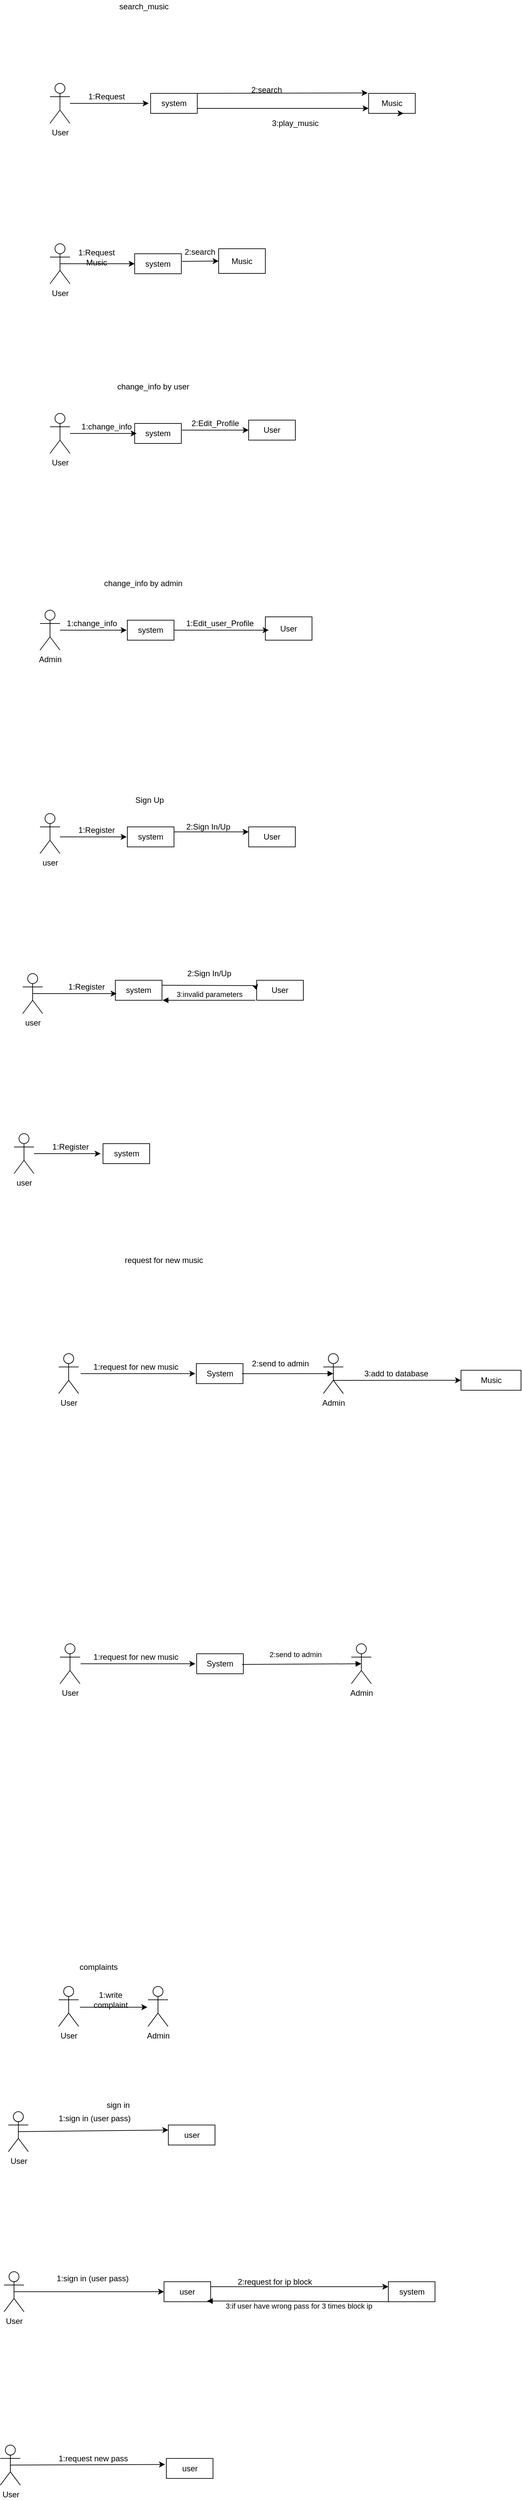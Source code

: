 <mxfile version="10.6.7" type="github"><diagram id="NjVJtUKlcxkvUffg5Wgs" name="Page-1"><mxGraphModel dx="932" dy="331" grid="1" gridSize="10" guides="1" tooltips="1" connect="1" arrows="1" fold="1" page="1" pageScale="1" pageWidth="850" pageHeight="1100" math="0" shadow="0"><root><mxCell id="0"/><mxCell id="1" parent="0"/><mxCell id="4d0QMSgDGecIVsEtPvoY-1" value="User&lt;br&gt;" style="shape=umlActor;verticalLabelPosition=bottom;labelBackgroundColor=#ffffff;verticalAlign=top;html=1;outlineConnect=0;" vertex="1" parent="1"><mxGeometry x="561.909" y="195" width="30" height="60" as="geometry"/></mxCell><mxCell id="4d0QMSgDGecIVsEtPvoY-2" value="system" style="rounded=0;whiteSpace=wrap;html=1;" vertex="1" parent="1"><mxGeometry x="712.909" y="210" width="70" height="30" as="geometry"/></mxCell><mxCell id="4d0QMSgDGecIVsEtPvoY-3" value="Music" style="rounded=0;whiteSpace=wrap;html=1;" vertex="1" parent="1"><mxGeometry x="1039.909" y="210" width="70" height="30" as="geometry"/></mxCell><mxCell id="4d0QMSgDGecIVsEtPvoY-4" value="" style="endArrow=classic;html=1;" edge="1" parent="1" source="4d0QMSgDGecIVsEtPvoY-1"><mxGeometry width="50" height="50" relative="1" as="geometry"><mxPoint x="590" y="225" as="sourcePoint"/><mxPoint x="710" y="225" as="targetPoint"/><Array as="points"/></mxGeometry></mxCell><mxCell id="4d0QMSgDGecIVsEtPvoY-5" value="1:Request" style="text;html=1;strokeColor=none;fillColor=none;align=center;verticalAlign=middle;whiteSpace=wrap;rounded=0;" vertex="1" parent="1"><mxGeometry x="626.909" y="205" width="40" height="20" as="geometry"/></mxCell><mxCell id="4d0QMSgDGecIVsEtPvoY-6" value="" style="endArrow=classic;html=1;entryX=-0.021;entryY=-0.021;entryDx=0;entryDy=0;entryPerimeter=0;" edge="1" parent="1" target="4d0QMSgDGecIVsEtPvoY-3"><mxGeometry width="50" height="50" relative="1" as="geometry"><mxPoint x="783" y="210" as="sourcePoint"/><mxPoint x="871.471" y="224.647" as="targetPoint"/></mxGeometry></mxCell><mxCell id="4d0QMSgDGecIVsEtPvoY-7" value="2:search" style="text;html=1;strokeColor=none;fillColor=none;align=center;verticalAlign=middle;whiteSpace=wrap;rounded=0;" vertex="1" parent="1"><mxGeometry x="866.909" y="195" width="40" height="20" as="geometry"/></mxCell><mxCell id="4d0QMSgDGecIVsEtPvoY-8" style="edgeStyle=orthogonalEdgeStyle;rounded=0;orthogonalLoop=1;jettySize=auto;html=1;exitX=1;exitY=0.75;exitDx=0;exitDy=0;entryX=0;entryY=0.75;entryDx=0;entryDy=0;" edge="1" parent="1" source="4d0QMSgDGecIVsEtPvoY-2" target="4d0QMSgDGecIVsEtPvoY-3"><mxGeometry relative="1" as="geometry"><mxPoint x="942.059" y="224.647" as="sourcePoint"/><Array as="points"/></mxGeometry></mxCell><mxCell id="4d0QMSgDGecIVsEtPvoY-9" value="3:play_music" style="text;html=1;strokeColor=none;fillColor=none;align=center;verticalAlign=middle;whiteSpace=wrap;rounded=0;" vertex="1" parent="1"><mxGeometry x="891" y="235" width="78" height="40" as="geometry"/></mxCell><mxCell id="4d0QMSgDGecIVsEtPvoY-10" value="search_music" style="text;html=1;strokeColor=none;fillColor=none;align=center;verticalAlign=middle;whiteSpace=wrap;rounded=0;" vertex="1" parent="1"><mxGeometry x="638.909" y="70" width="128" height="20" as="geometry"/></mxCell><mxCell id="4d0QMSgDGecIVsEtPvoY-11" value="User&lt;br&gt;" style="shape=umlActor;verticalLabelPosition=bottom;labelBackgroundColor=#ffffff;verticalAlign=top;html=1;outlineConnect=0;" vertex="1" parent="1"><mxGeometry x="562" y="435.5" width="30" height="60" as="geometry"/></mxCell><mxCell id="4d0QMSgDGecIVsEtPvoY-12" value="system" style="rounded=0;whiteSpace=wrap;html=1;" vertex="1" parent="1"><mxGeometry x="689" y="450.5" width="70" height="30" as="geometry"/></mxCell><mxCell id="4d0QMSgDGecIVsEtPvoY-13" value="Music" style="rounded=0;whiteSpace=wrap;html=1;" vertex="1" parent="1"><mxGeometry x="815" y="443" width="70" height="37" as="geometry"/></mxCell><mxCell id="4d0QMSgDGecIVsEtPvoY-14" value="1:Request Music" style="text;html=1;strokeColor=none;fillColor=none;align=center;verticalAlign=middle;whiteSpace=wrap;rounded=0;" vertex="1" parent="1"><mxGeometry x="592" y="445.5" width="80" height="20" as="geometry"/></mxCell><mxCell id="4d0QMSgDGecIVsEtPvoY-15" value="" style="endArrow=classic;html=1;entryX=0;entryY=0.5;entryDx=0;entryDy=0;" edge="1" parent="1" target="4d0QMSgDGecIVsEtPvoY-13"><mxGeometry width="50" height="50" relative="1" as="geometry"><mxPoint x="760" y="462" as="sourcePoint"/><mxPoint x="817" y="456" as="targetPoint"/></mxGeometry></mxCell><mxCell id="4d0QMSgDGecIVsEtPvoY-16" value="2:search" style="text;html=1;strokeColor=none;fillColor=none;align=center;verticalAlign=middle;whiteSpace=wrap;rounded=0;" vertex="1" parent="1"><mxGeometry x="767" y="438" width="40" height="20" as="geometry"/></mxCell><mxCell id="4d0QMSgDGecIVsEtPvoY-17" value="" style="endArrow=classic;html=1;exitX=0.5;exitY=0.5;exitDx=0;exitDy=0;entryX=0;entryY=0.5;entryDx=0;entryDy=0;exitPerimeter=0;" edge="1" parent="1" source="4d0QMSgDGecIVsEtPvoY-11" target="4d0QMSgDGecIVsEtPvoY-12"><mxGeometry width="50" height="50" relative="1" as="geometry"><mxPoint x="587" y="473" as="sourcePoint"/><mxPoint x="697" y="477" as="targetPoint"/><Array as="points"/></mxGeometry></mxCell><mxCell id="4d0QMSgDGecIVsEtPvoY-18" value="User" style="shape=umlActor;verticalLabelPosition=bottom;labelBackgroundColor=#ffffff;verticalAlign=top;html=1;outlineConnect=0;" vertex="1" parent="1"><mxGeometry x="562" y="690" width="30" height="60" as="geometry"/></mxCell><mxCell id="4d0QMSgDGecIVsEtPvoY-19" value="User" style="rounded=0;whiteSpace=wrap;html=1;" vertex="1" parent="1"><mxGeometry x="860" y="700" width="70" height="30" as="geometry"/></mxCell><mxCell id="4d0QMSgDGecIVsEtPvoY-20" value="system" style="rounded=0;whiteSpace=wrap;html=1;" vertex="1" parent="1"><mxGeometry x="689" y="705" width="70" height="30" as="geometry"/></mxCell><mxCell id="4d0QMSgDGecIVsEtPvoY-21" value="change_info by user" style="text;html=1;strokeColor=none;fillColor=none;align=center;verticalAlign=middle;whiteSpace=wrap;rounded=0;" vertex="1" parent="1"><mxGeometry x="652" y="640" width="130" height="20" as="geometry"/></mxCell><mxCell id="4d0QMSgDGecIVsEtPvoY-22" value="" style="endArrow=classic;html=1;entryX=0;entryY=0.5;entryDx=0;entryDy=0;" edge="1" parent="1"><mxGeometry width="50" height="50" relative="1" as="geometry"><mxPoint x="592" y="720" as="sourcePoint"/><mxPoint x="692" y="720" as="targetPoint"/></mxGeometry></mxCell><mxCell id="4d0QMSgDGecIVsEtPvoY-23" value="1:change_info" style="text;html=1;strokeColor=none;fillColor=none;align=center;verticalAlign=middle;whiteSpace=wrap;rounded=0;" vertex="1" parent="1"><mxGeometry x="627" y="700" width="40" height="20" as="geometry"/></mxCell><mxCell id="4d0QMSgDGecIVsEtPvoY-24" value="" style="endArrow=classic;html=1;entryX=0;entryY=0.5;entryDx=0;entryDy=0;" edge="1" parent="1" target="4d0QMSgDGecIVsEtPvoY-19"><mxGeometry width="50" height="50" relative="1" as="geometry"><mxPoint x="760" y="715" as="sourcePoint"/><mxPoint x="812" y="715" as="targetPoint"/></mxGeometry></mxCell><mxCell id="4d0QMSgDGecIVsEtPvoY-25" value="2:Edit_Profile" style="text;html=1;strokeColor=none;fillColor=none;align=center;verticalAlign=middle;whiteSpace=wrap;rounded=0;" vertex="1" parent="1"><mxGeometry x="774.5" y="697.5" width="70" height="15" as="geometry"/></mxCell><mxCell id="4d0QMSgDGecIVsEtPvoY-26" value="Admin" style="shape=umlActor;verticalLabelPosition=bottom;labelBackgroundColor=#ffffff;verticalAlign=top;html=1;outlineConnect=0;" vertex="1" parent="1"><mxGeometry x="547" y="985" width="30" height="60" as="geometry"/></mxCell><mxCell id="4d0QMSgDGecIVsEtPvoY-27" value="User" style="rounded=0;whiteSpace=wrap;html=1;" vertex="1" parent="1"><mxGeometry x="885" y="995" width="70" height="35" as="geometry"/></mxCell><mxCell id="4d0QMSgDGecIVsEtPvoY-28" value="system" style="rounded=0;whiteSpace=wrap;html=1;" vertex="1" parent="1"><mxGeometry x="678" y="1000" width="70" height="30" as="geometry"/></mxCell><mxCell id="4d0QMSgDGecIVsEtPvoY-29" value="change_info by admin" style="text;html=1;strokeColor=none;fillColor=none;align=center;verticalAlign=middle;whiteSpace=wrap;rounded=0;" vertex="1" parent="1"><mxGeometry x="637" y="935" width="130" height="20" as="geometry"/></mxCell><mxCell id="4d0QMSgDGecIVsEtPvoY-30" value="" style="endArrow=classic;html=1;entryX=0;entryY=0.5;entryDx=0;entryDy=0;" edge="1" parent="1"><mxGeometry width="50" height="50" relative="1" as="geometry"><mxPoint x="577" y="1015" as="sourcePoint"/><mxPoint x="677" y="1015" as="targetPoint"/></mxGeometry></mxCell><mxCell id="4d0QMSgDGecIVsEtPvoY-31" value="1:change_info" style="text;html=1;strokeColor=none;fillColor=none;align=center;verticalAlign=middle;whiteSpace=wrap;rounded=0;" vertex="1" parent="1"><mxGeometry x="605" y="995" width="40" height="20" as="geometry"/></mxCell><mxCell id="4d0QMSgDGecIVsEtPvoY-32" value="" style="endArrow=classic;html=1;exitX=1;exitY=0.5;exitDx=0;exitDy=0;" edge="1" parent="1" source="4d0QMSgDGecIVsEtPvoY-28"><mxGeometry width="50" height="50" relative="1" as="geometry"><mxPoint x="716" y="1009" as="sourcePoint"/><mxPoint x="890" y="1015" as="targetPoint"/></mxGeometry></mxCell><mxCell id="4d0QMSgDGecIVsEtPvoY-33" value="1:Edit_user_Profile" style="text;html=1;strokeColor=none;fillColor=none;align=center;verticalAlign=middle;whiteSpace=wrap;rounded=0;" vertex="1" parent="1"><mxGeometry x="786.5" y="995" width="60" height="20" as="geometry"/></mxCell><mxCell id="4d0QMSgDGecIVsEtPvoY-34" value="Sign Up" style="text;html=1;strokeColor=none;fillColor=none;align=center;verticalAlign=middle;whiteSpace=wrap;rounded=0;" vertex="1" parent="1"><mxGeometry x="625" y="1260" width="173" height="20" as="geometry"/></mxCell><mxCell id="4d0QMSgDGecIVsEtPvoY-35" value="User" style="rounded=0;whiteSpace=wrap;html=1;" vertex="1" parent="1"><mxGeometry x="860" y="1310" width="70" height="30" as="geometry"/></mxCell><mxCell id="4d0QMSgDGecIVsEtPvoY-36" value="system" style="rounded=0;whiteSpace=wrap;html=1;" vertex="1" parent="1"><mxGeometry x="678" y="1310" width="70" height="30" as="geometry"/></mxCell><mxCell id="4d0QMSgDGecIVsEtPvoY-37" value="" style="endArrow=classic;html=1;entryX=0;entryY=0.5;entryDx=0;entryDy=0;" edge="1" parent="1"><mxGeometry width="50" height="50" relative="1" as="geometry"><mxPoint x="577" y="1325" as="sourcePoint"/><mxPoint x="677" y="1325" as="targetPoint"/></mxGeometry></mxCell><mxCell id="4d0QMSgDGecIVsEtPvoY-38" value="1:Register" style="text;html=1;strokeColor=none;fillColor=none;align=center;verticalAlign=middle;whiteSpace=wrap;rounded=0;" vertex="1" parent="1"><mxGeometry x="612" y="1305" width="40" height="20" as="geometry"/></mxCell><mxCell id="4d0QMSgDGecIVsEtPvoY-39" value="" style="endArrow=classic;html=1;exitX=1;exitY=0.25;exitDx=0;exitDy=0;entryX=0;entryY=0.25;entryDx=0;entryDy=0;" edge="1" parent="1" source="4d0QMSgDGecIVsEtPvoY-36" target="4d0QMSgDGecIVsEtPvoY-35"><mxGeometry width="50" height="50" relative="1" as="geometry"><mxPoint x="716" y="1319" as="sourcePoint"/><mxPoint x="860" y="1317" as="targetPoint"/></mxGeometry></mxCell><mxCell id="4d0QMSgDGecIVsEtPvoY-40" value="2:Sign In/Up" style="text;html=1;strokeColor=none;fillColor=none;align=center;verticalAlign=middle;whiteSpace=wrap;rounded=0;" vertex="1" parent="1"><mxGeometry x="759" y="1300" width="81" height="20" as="geometry"/></mxCell><mxCell id="4d0QMSgDGecIVsEtPvoY-41" value="user" style="shape=umlActor;verticalLabelPosition=bottom;labelBackgroundColor=#ffffff;verticalAlign=top;html=1;outlineConnect=0;" vertex="1" parent="1"><mxGeometry x="547" y="1290" width="30" height="60" as="geometry"/></mxCell><mxCell id="4d0QMSgDGecIVsEtPvoY-42" value="User" style="rounded=0;whiteSpace=wrap;html=1;" vertex="1" parent="1"><mxGeometry x="872" y="1540" width="70" height="30" as="geometry"/></mxCell><mxCell id="4d0QMSgDGecIVsEtPvoY-43" value="system" style="rounded=0;whiteSpace=wrap;html=1;" vertex="1" parent="1"><mxGeometry x="660" y="1540" width="70" height="30" as="geometry"/></mxCell><mxCell id="4d0QMSgDGecIVsEtPvoY-44" value="" style="endArrow=classic;html=1;entryX=0;entryY=0.5;entryDx=0;entryDy=0;exitX=0.5;exitY=0.5;exitDx=0;exitDy=0;exitPerimeter=0;" edge="1" parent="1" source="4d0QMSgDGecIVsEtPvoY-48"><mxGeometry width="50" height="50" relative="1" as="geometry"><mxPoint x="562" y="1560" as="sourcePoint"/><mxPoint x="662" y="1560" as="targetPoint"/></mxGeometry></mxCell><mxCell id="4d0QMSgDGecIVsEtPvoY-45" value="1:Register" style="text;html=1;strokeColor=none;fillColor=none;align=center;verticalAlign=middle;whiteSpace=wrap;rounded=0;" vertex="1" parent="1"><mxGeometry x="597" y="1540" width="40" height="20" as="geometry"/></mxCell><mxCell id="4d0QMSgDGecIVsEtPvoY-46" value="" style="endArrow=classic;html=1;entryX=0;entryY=0.5;entryDx=0;entryDy=0;exitX=1;exitY=0.25;exitDx=0;exitDy=0;" edge="1" parent="1" source="4d0QMSgDGecIVsEtPvoY-43" target="4d0QMSgDGecIVsEtPvoY-42"><mxGeometry width="50" height="50" relative="1" as="geometry"><mxPoint x="730" y="1552" as="sourcePoint"/><mxPoint x="845" y="1552" as="targetPoint"/><Array as="points"><mxPoint x="870" y="1548"/></Array></mxGeometry></mxCell><mxCell id="4d0QMSgDGecIVsEtPvoY-47" value="2:Sign In/Up" style="text;html=1;strokeColor=none;fillColor=none;align=center;verticalAlign=middle;whiteSpace=wrap;rounded=0;" vertex="1" parent="1"><mxGeometry x="748" y="1520" width="106" height="20" as="geometry"/></mxCell><mxCell id="4d0QMSgDGecIVsEtPvoY-48" value="user" style="shape=umlActor;verticalLabelPosition=bottom;labelBackgroundColor=#ffffff;verticalAlign=top;html=1;outlineConnect=0;" vertex="1" parent="1"><mxGeometry x="521" y="1530" width="30" height="60" as="geometry"/></mxCell><mxCell id="4d0QMSgDGecIVsEtPvoY-49" value="system" style="rounded=0;whiteSpace=wrap;html=1;" vertex="1" parent="1"><mxGeometry x="641.5" y="1785" width="70" height="30" as="geometry"/></mxCell><mxCell id="4d0QMSgDGecIVsEtPvoY-50" value="" style="endArrow=classic;html=1;entryX=0;entryY=0.5;entryDx=0;entryDy=0;" edge="1" parent="1"><mxGeometry width="50" height="50" relative="1" as="geometry"><mxPoint x="538" y="1800" as="sourcePoint"/><mxPoint x="638" y="1800" as="targetPoint"/></mxGeometry></mxCell><mxCell id="4d0QMSgDGecIVsEtPvoY-51" value="1:Register" style="text;html=1;strokeColor=none;fillColor=none;align=center;verticalAlign=middle;whiteSpace=wrap;rounded=0;" vertex="1" parent="1"><mxGeometry x="573" y="1780" width="40" height="20" as="geometry"/></mxCell><mxCell id="4d0QMSgDGecIVsEtPvoY-52" value="user" style="shape=umlActor;verticalLabelPosition=bottom;labelBackgroundColor=#ffffff;verticalAlign=top;html=1;outlineConnect=0;" vertex="1" parent="1"><mxGeometry x="508" y="1770" width="30" height="60" as="geometry"/></mxCell><mxCell id="4d0QMSgDGecIVsEtPvoY-53" value="request for new music" style="text;html=1;strokeColor=none;fillColor=none;align=center;verticalAlign=middle;whiteSpace=wrap;rounded=0;" vertex="1" parent="1"><mxGeometry x="603" y="1949.818" width="260" height="20" as="geometry"/></mxCell><mxCell id="4d0QMSgDGecIVsEtPvoY-54" value="User" style="shape=umlActor;verticalLabelPosition=bottom;labelBackgroundColor=#ffffff;verticalAlign=top;html=1;outlineConnect=0;" vertex="1" parent="1"><mxGeometry x="575" y="2099.818" width="30" height="60" as="geometry"/></mxCell><mxCell id="4d0QMSgDGecIVsEtPvoY-55" value="Admin" style="shape=umlActor;verticalLabelPosition=bottom;labelBackgroundColor=#ffffff;verticalAlign=top;html=1;outlineConnect=0;" vertex="1" parent="1"><mxGeometry x="972" y="2099.818" width="30" height="60" as="geometry"/></mxCell><mxCell id="4d0QMSgDGecIVsEtPvoY-56" value="System" style="rounded=0;whiteSpace=wrap;html=1;" vertex="1" parent="1"><mxGeometry x="781.5" y="2114.818" width="70" height="30" as="geometry"/></mxCell><mxCell id="4d0QMSgDGecIVsEtPvoY-57" value="Music" style="rounded=0;whiteSpace=wrap;html=1;" vertex="1" parent="1"><mxGeometry x="1178.5" y="2124.818" width="90" height="30" as="geometry"/></mxCell><mxCell id="4d0QMSgDGecIVsEtPvoY-58" value="" style="endArrow=classic;html=1;" edge="1" parent="1"><mxGeometry width="50" height="50" relative="1" as="geometry"><mxPoint x="608" y="2129.818" as="sourcePoint"/><mxPoint x="780" y="2129.818" as="targetPoint"/><Array as="points"><mxPoint x="780" y="2129.818"/></Array></mxGeometry></mxCell><mxCell id="4d0QMSgDGecIVsEtPvoY-59" value="1:request for new music" style="text;html=1;strokeColor=none;fillColor=none;align=center;verticalAlign=middle;whiteSpace=wrap;rounded=0;" vertex="1" parent="1"><mxGeometry x="620" y="2109.818" width="142" height="20" as="geometry"/></mxCell><mxCell id="4d0QMSgDGecIVsEtPvoY-60" value="" style="endArrow=classic;html=1;entryX=0;entryY=0.5;entryDx=0;entryDy=0;" edge="1" parent="1" target="4d0QMSgDGecIVsEtPvoY-57"><mxGeometry width="50" height="50" relative="1" as="geometry"><mxPoint x="987.0" y="2140" as="sourcePoint"/><mxPoint x="1331" y="2185" as="targetPoint"/></mxGeometry></mxCell><mxCell id="4d0QMSgDGecIVsEtPvoY-61" value="3:add to database" style="text;html=1;strokeColor=none;fillColor=none;align=center;verticalAlign=middle;whiteSpace=wrap;rounded=0;" vertex="1" parent="1"><mxGeometry x="1014" y="2119.818" width="135" height="20" as="geometry"/></mxCell><mxCell id="4d0QMSgDGecIVsEtPvoY-62" value="User" style="shape=umlActor;verticalLabelPosition=bottom;labelBackgroundColor=#ffffff;verticalAlign=top;html=1;outlineConnect=0;" vertex="1" parent="1"><mxGeometry x="577" y="2535" width="30" height="60" as="geometry"/></mxCell><mxCell id="4d0QMSgDGecIVsEtPvoY-63" value="System" style="rounded=0;whiteSpace=wrap;html=1;" vertex="1" parent="1"><mxGeometry x="782" y="2550" width="70" height="30" as="geometry"/></mxCell><mxCell id="4d0QMSgDGecIVsEtPvoY-64" value="" style="endArrow=classic;html=1;" edge="1" parent="1"><mxGeometry width="50" height="50" relative="1" as="geometry"><mxPoint x="608.0" y="2565" as="sourcePoint"/><mxPoint x="780" y="2565" as="targetPoint"/><Array as="points"><mxPoint x="780" y="2565"/></Array></mxGeometry></mxCell><mxCell id="4d0QMSgDGecIVsEtPvoY-65" value="1:request for new music" style="text;html=1;strokeColor=none;fillColor=none;align=center;verticalAlign=middle;whiteSpace=wrap;rounded=0;" vertex="1" parent="1"><mxGeometry x="620" y="2545" width="142" height="20" as="geometry"/></mxCell><mxCell id="4d0QMSgDGecIVsEtPvoY-66" value="complaints" style="text;html=1;strokeColor=none;fillColor=none;align=center;verticalAlign=middle;whiteSpace=wrap;rounded=0;" vertex="1" parent="1"><mxGeometry x="584.5" y="3009.818" width="100" height="20" as="geometry"/></mxCell><mxCell id="4d0QMSgDGecIVsEtPvoY-67" value="User" style="shape=umlActor;verticalLabelPosition=bottom;labelBackgroundColor=#ffffff;verticalAlign=top;html=1;outlineConnect=0;" vertex="1" parent="1"><mxGeometry x="575" y="3048.818" width="30" height="60" as="geometry"/></mxCell><mxCell id="4d0QMSgDGecIVsEtPvoY-68" value="Admin" style="shape=umlActor;verticalLabelPosition=bottom;labelBackgroundColor=#ffffff;verticalAlign=top;html=1;outlineConnect=0;" vertex="1" parent="1"><mxGeometry x="709" y="3048.818" width="30" height="60" as="geometry"/></mxCell><mxCell id="4d0QMSgDGecIVsEtPvoY-69" value="" style="endArrow=classic;html=1;entryX=0.01;entryY=0.205;entryDx=0;entryDy=0;entryPerimeter=0;exitX=0.964;exitY=0.205;exitDx=0;exitDy=0;exitPerimeter=0;" edge="1" parent="1"><mxGeometry width="50" height="50" relative="1" as="geometry"><mxPoint x="607" y="3080" as="sourcePoint"/><mxPoint x="708" y="3080" as="targetPoint"/></mxGeometry></mxCell><mxCell id="4d0QMSgDGecIVsEtPvoY-70" value="1:write complaint" style="text;html=1;strokeColor=none;fillColor=none;align=center;verticalAlign=middle;whiteSpace=wrap;rounded=0;" vertex="1" parent="1"><mxGeometry x="608" y="3058.818" width="90" height="20" as="geometry"/></mxCell><mxCell id="4d0QMSgDGecIVsEtPvoY-71" value="" style="html=1;verticalAlign=bottom;endArrow=block;entryX=0.5;entryY=0.5;entryDx=0;entryDy=0;entryPerimeter=0;" edge="1" parent="1" target="4d0QMSgDGecIVsEtPvoY-55"><mxGeometry width="80" relative="1" as="geometry"><mxPoint x="850" y="2130" as="sourcePoint"/><mxPoint x="930" y="2130" as="targetPoint"/></mxGeometry></mxCell><mxCell id="4d0QMSgDGecIVsEtPvoY-72" value="2:send to admin" style="text;html=1;resizable=0;points=[];autosize=1;align=left;verticalAlign=top;spacingTop=-4;" vertex="1" parent="1"><mxGeometry x="863" y="2105" width="100" height="20" as="geometry"/></mxCell><mxCell id="4d0QMSgDGecIVsEtPvoY-73" value="3:invalid parameters" style="html=1;verticalAlign=bottom;endArrow=block;" edge="1" parent="1"><mxGeometry width="80" relative="1" as="geometry"><mxPoint x="870" y="1570" as="sourcePoint"/><mxPoint x="731" y="1570" as="targetPoint"/></mxGeometry></mxCell><mxCell id="4d0QMSgDGecIVsEtPvoY-74" value="Admin" style="shape=umlActor;verticalLabelPosition=bottom;labelBackgroundColor=#ffffff;verticalAlign=top;html=1;outlineConnect=0;" vertex="1" parent="1"><mxGeometry x="1014" y="2535" width="30" height="60" as="geometry"/></mxCell><mxCell id="4d0QMSgDGecIVsEtPvoY-75" value="2:send to admin" style="html=1;verticalAlign=bottom;endArrow=block;entryX=0.5;entryY=0.5;entryDx=0;entryDy=0;entryPerimeter=0;" edge="1" parent="1" target="4d0QMSgDGecIVsEtPvoY-74"><mxGeometry x="-0.107" y="6" width="80" relative="1" as="geometry"><mxPoint x="850" y="2566" as="sourcePoint"/><mxPoint x="930" y="2570" as="targetPoint"/><mxPoint as="offset"/></mxGeometry></mxCell><mxCell id="4d0QMSgDGecIVsEtPvoY-76" style="edgeStyle=orthogonalEdgeStyle;rounded=0;orthogonalLoop=1;jettySize=auto;html=1;exitX=0.25;exitY=1;exitDx=0;exitDy=0;entryX=0.75;entryY=1;entryDx=0;entryDy=0;" edge="1" parent="1" source="4d0QMSgDGecIVsEtPvoY-3" target="4d0QMSgDGecIVsEtPvoY-3"><mxGeometry relative="1" as="geometry"/></mxCell><mxCell id="4d0QMSgDGecIVsEtPvoY-77" value="User&lt;br&gt;" style="shape=umlActor;verticalLabelPosition=bottom;labelBackgroundColor=#ffffff;verticalAlign=top;html=1;outlineConnect=0;" vertex="1" parent="1"><mxGeometry x="499.5" y="3236.667" width="30" height="60" as="geometry"/></mxCell><mxCell id="4d0QMSgDGecIVsEtPvoY-78" value="user" style="rounded=0;whiteSpace=wrap;html=1;" vertex="1" parent="1"><mxGeometry x="739.5" y="3256.667" width="70" height="30" as="geometry"/></mxCell><mxCell id="4d0QMSgDGecIVsEtPvoY-79" value="1:sign in (user pass)" style="text;html=1;strokeColor=none;fillColor=none;align=center;verticalAlign=middle;whiteSpace=wrap;rounded=0;" vertex="1" parent="1"><mxGeometry x="568.5" y="3236.667" width="120" height="20" as="geometry"/></mxCell><mxCell id="4d0QMSgDGecIVsEtPvoY-80" value="" style="endArrow=classic;html=1;exitX=0.5;exitY=0.5;exitDx=0;exitDy=0;entryX=0;entryY=0.25;entryDx=0;entryDy=0;exitPerimeter=0;" edge="1" parent="1" source="4d0QMSgDGecIVsEtPvoY-77" target="4d0QMSgDGecIVsEtPvoY-78"><mxGeometry width="50" height="50" relative="1" as="geometry"><mxPoint x="524.5" y="3333.667" as="sourcePoint"/><mxPoint x="749.5" y="3326.667" as="targetPoint"/></mxGeometry></mxCell><mxCell id="4d0QMSgDGecIVsEtPvoY-81" value="User&lt;br&gt;" style="shape=umlActor;verticalLabelPosition=bottom;labelBackgroundColor=#ffffff;verticalAlign=top;html=1;outlineConnect=0;" vertex="1" parent="1"><mxGeometry x="493" y="3476.667" width="30" height="60" as="geometry"/></mxCell><mxCell id="4d0QMSgDGecIVsEtPvoY-82" value="user" style="rounded=0;whiteSpace=wrap;html=1;" vertex="1" parent="1"><mxGeometry x="733" y="3491.667" width="70" height="30" as="geometry"/></mxCell><mxCell id="4d0QMSgDGecIVsEtPvoY-83" value="1:sign in (user pass)" style="text;html=1;strokeColor=none;fillColor=none;align=center;verticalAlign=middle;whiteSpace=wrap;rounded=0;" vertex="1" parent="1"><mxGeometry x="566" y="3476.667" width="120" height="20" as="geometry"/></mxCell><mxCell id="4d0QMSgDGecIVsEtPvoY-84" value="" style="endArrow=classic;html=1;exitX=0.5;exitY=0.5;exitDx=0;exitDy=0;exitPerimeter=0;" edge="1" parent="1" source="4d0QMSgDGecIVsEtPvoY-81" target="4d0QMSgDGecIVsEtPvoY-82"><mxGeometry width="50" height="50" relative="1" as="geometry"><mxPoint x="518" y="3573.667" as="sourcePoint"/><mxPoint x="743" y="3566.667" as="targetPoint"/></mxGeometry></mxCell><mxCell id="4d0QMSgDGecIVsEtPvoY-85" value="" style="endArrow=classic;html=1;exitX=1;exitY=0.25;exitDx=0;exitDy=0;entryX=0;entryY=0.25;entryDx=0;entryDy=0;" edge="1" parent="1" source="4d0QMSgDGecIVsEtPvoY-82" target="4d0QMSgDGecIVsEtPvoY-86"><mxGeometry width="50" height="50" relative="1" as="geometry"><mxPoint x="785" y="3574.167" as="sourcePoint"/><mxPoint x="1010" y="3567.167" as="targetPoint"/></mxGeometry></mxCell><mxCell id="4d0QMSgDGecIVsEtPvoY-86" value="system&lt;br&gt;" style="rounded=0;whiteSpace=wrap;html=1;" vertex="1" parent="1"><mxGeometry x="1069.5" y="3491.667" width="70" height="30" as="geometry"/></mxCell><mxCell id="4d0QMSgDGecIVsEtPvoY-87" value="2:request for ip block&amp;nbsp;" style="text;html=1;strokeColor=none;fillColor=none;align=center;verticalAlign=middle;whiteSpace=wrap;rounded=0;" vertex="1" parent="1"><mxGeometry x="841" y="3481.667" width="120" height="20" as="geometry"/></mxCell><mxCell id="4d0QMSgDGecIVsEtPvoY-88" value="User&lt;br&gt;" style="shape=umlActor;verticalLabelPosition=bottom;labelBackgroundColor=#ffffff;verticalAlign=top;html=1;outlineConnect=0;" vertex="1" parent="1"><mxGeometry x="487.5" y="3736.667" width="30" height="60" as="geometry"/></mxCell><mxCell id="4d0QMSgDGecIVsEtPvoY-89" value="user" style="rounded=0;whiteSpace=wrap;html=1;" vertex="1" parent="1"><mxGeometry x="736.5" y="3756.667" width="70" height="30" as="geometry"/></mxCell><mxCell id="4d0QMSgDGecIVsEtPvoY-90" value="1:request new pass" style="text;html=1;strokeColor=none;fillColor=none;align=center;verticalAlign=middle;whiteSpace=wrap;rounded=0;" vertex="1" parent="1"><mxGeometry x="567" y="3746.667" width="120" height="20" as="geometry"/></mxCell><mxCell id="4d0QMSgDGecIVsEtPvoY-91" value="" style="endArrow=classic;html=1;exitX=0.5;exitY=0.5;exitDx=0;exitDy=0;exitPerimeter=0;" edge="1" parent="1" source="4d0QMSgDGecIVsEtPvoY-88"><mxGeometry width="50" height="50" relative="1" as="geometry"><mxPoint x="509.5" y="3763.667" as="sourcePoint"/><mxPoint x="734.5" y="3765.667" as="targetPoint"/></mxGeometry></mxCell><mxCell id="4d0QMSgDGecIVsEtPvoY-92" value="&lt;span&gt;3:if user have wrong pass for 3 times block ip&lt;/span&gt;" style="html=1;verticalAlign=bottom;endArrow=block;exitX=0.014;exitY=1;exitDx=0;exitDy=0;exitPerimeter=0;entryX=0.921;entryY=0.967;entryDx=0;entryDy=0;entryPerimeter=0;" edge="1" parent="1" source="4d0QMSgDGecIVsEtPvoY-86" target="4d0QMSgDGecIVsEtPvoY-82"><mxGeometry x="-0.01" y="16" width="80" relative="1" as="geometry"><mxPoint x="849.5" y="3546.667" as="sourcePoint"/><mxPoint x="799.5" y="3526.667" as="targetPoint"/><Array as="points"><mxPoint x="909.5" y="3520.667"/></Array><mxPoint as="offset"/></mxGeometry></mxCell><mxCell id="4d0QMSgDGecIVsEtPvoY-93" value="sign in" style="text;html=1;resizable=0;points=[];autosize=1;align=left;verticalAlign=top;spacingTop=-4;" vertex="1" parent="1"><mxGeometry x="645" y="3217" width="50" height="20" as="geometry"/></mxCell></root></mxGraphModel></diagram></mxfile>
